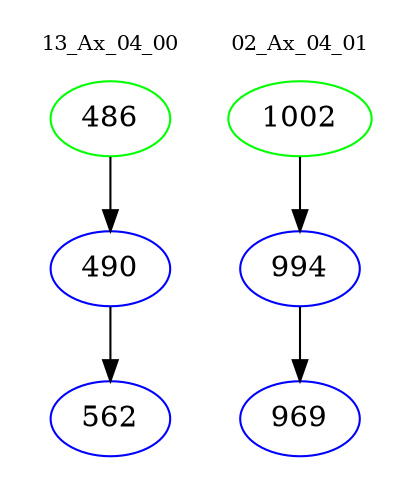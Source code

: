 digraph{
subgraph cluster_0 {
color = white
label = "13_Ax_04_00";
fontsize=10;
T0_486 [label="486", color="green"]
T0_486 -> T0_490 [color="black"]
T0_490 [label="490", color="blue"]
T0_490 -> T0_562 [color="black"]
T0_562 [label="562", color="blue"]
}
subgraph cluster_1 {
color = white
label = "02_Ax_04_01";
fontsize=10;
T1_1002 [label="1002", color="green"]
T1_1002 -> T1_994 [color="black"]
T1_994 [label="994", color="blue"]
T1_994 -> T1_969 [color="black"]
T1_969 [label="969", color="blue"]
}
}
